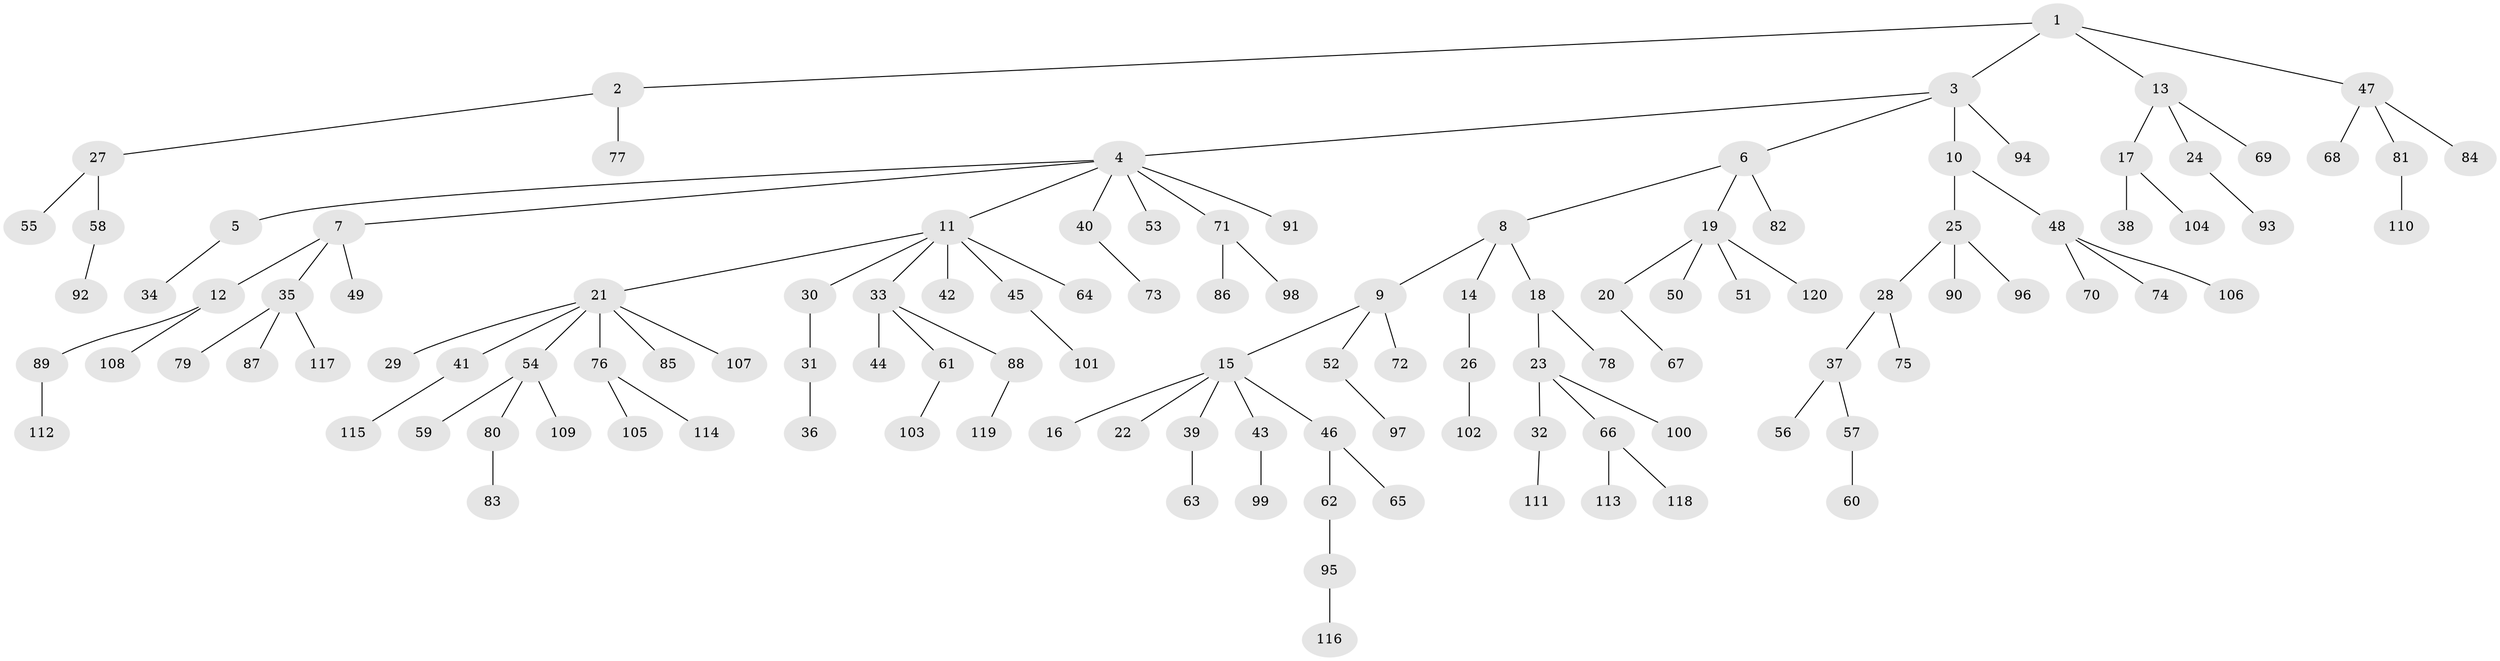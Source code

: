 // coarse degree distribution, {5: 0.041666666666666664, 6: 0.041666666666666664, 8: 0.020833333333333332, 3: 0.041666666666666664, 4: 0.0625, 1: 0.625, 2: 0.16666666666666666}
// Generated by graph-tools (version 1.1) at 2025/19/03/04/25 18:19:08]
// undirected, 120 vertices, 119 edges
graph export_dot {
graph [start="1"]
  node [color=gray90,style=filled];
  1;
  2;
  3;
  4;
  5;
  6;
  7;
  8;
  9;
  10;
  11;
  12;
  13;
  14;
  15;
  16;
  17;
  18;
  19;
  20;
  21;
  22;
  23;
  24;
  25;
  26;
  27;
  28;
  29;
  30;
  31;
  32;
  33;
  34;
  35;
  36;
  37;
  38;
  39;
  40;
  41;
  42;
  43;
  44;
  45;
  46;
  47;
  48;
  49;
  50;
  51;
  52;
  53;
  54;
  55;
  56;
  57;
  58;
  59;
  60;
  61;
  62;
  63;
  64;
  65;
  66;
  67;
  68;
  69;
  70;
  71;
  72;
  73;
  74;
  75;
  76;
  77;
  78;
  79;
  80;
  81;
  82;
  83;
  84;
  85;
  86;
  87;
  88;
  89;
  90;
  91;
  92;
  93;
  94;
  95;
  96;
  97;
  98;
  99;
  100;
  101;
  102;
  103;
  104;
  105;
  106;
  107;
  108;
  109;
  110;
  111;
  112;
  113;
  114;
  115;
  116;
  117;
  118;
  119;
  120;
  1 -- 2;
  1 -- 3;
  1 -- 13;
  1 -- 47;
  2 -- 27;
  2 -- 77;
  3 -- 4;
  3 -- 6;
  3 -- 10;
  3 -- 94;
  4 -- 5;
  4 -- 7;
  4 -- 11;
  4 -- 40;
  4 -- 53;
  4 -- 71;
  4 -- 91;
  5 -- 34;
  6 -- 8;
  6 -- 19;
  6 -- 82;
  7 -- 12;
  7 -- 35;
  7 -- 49;
  8 -- 9;
  8 -- 14;
  8 -- 18;
  9 -- 15;
  9 -- 52;
  9 -- 72;
  10 -- 25;
  10 -- 48;
  11 -- 21;
  11 -- 30;
  11 -- 33;
  11 -- 42;
  11 -- 45;
  11 -- 64;
  12 -- 89;
  12 -- 108;
  13 -- 17;
  13 -- 24;
  13 -- 69;
  14 -- 26;
  15 -- 16;
  15 -- 22;
  15 -- 39;
  15 -- 43;
  15 -- 46;
  17 -- 38;
  17 -- 104;
  18 -- 23;
  18 -- 78;
  19 -- 20;
  19 -- 50;
  19 -- 51;
  19 -- 120;
  20 -- 67;
  21 -- 29;
  21 -- 41;
  21 -- 54;
  21 -- 76;
  21 -- 85;
  21 -- 107;
  23 -- 32;
  23 -- 66;
  23 -- 100;
  24 -- 93;
  25 -- 28;
  25 -- 90;
  25 -- 96;
  26 -- 102;
  27 -- 55;
  27 -- 58;
  28 -- 37;
  28 -- 75;
  30 -- 31;
  31 -- 36;
  32 -- 111;
  33 -- 44;
  33 -- 61;
  33 -- 88;
  35 -- 79;
  35 -- 87;
  35 -- 117;
  37 -- 56;
  37 -- 57;
  39 -- 63;
  40 -- 73;
  41 -- 115;
  43 -- 99;
  45 -- 101;
  46 -- 62;
  46 -- 65;
  47 -- 68;
  47 -- 81;
  47 -- 84;
  48 -- 70;
  48 -- 74;
  48 -- 106;
  52 -- 97;
  54 -- 59;
  54 -- 80;
  54 -- 109;
  57 -- 60;
  58 -- 92;
  61 -- 103;
  62 -- 95;
  66 -- 113;
  66 -- 118;
  71 -- 86;
  71 -- 98;
  76 -- 105;
  76 -- 114;
  80 -- 83;
  81 -- 110;
  88 -- 119;
  89 -- 112;
  95 -- 116;
}
